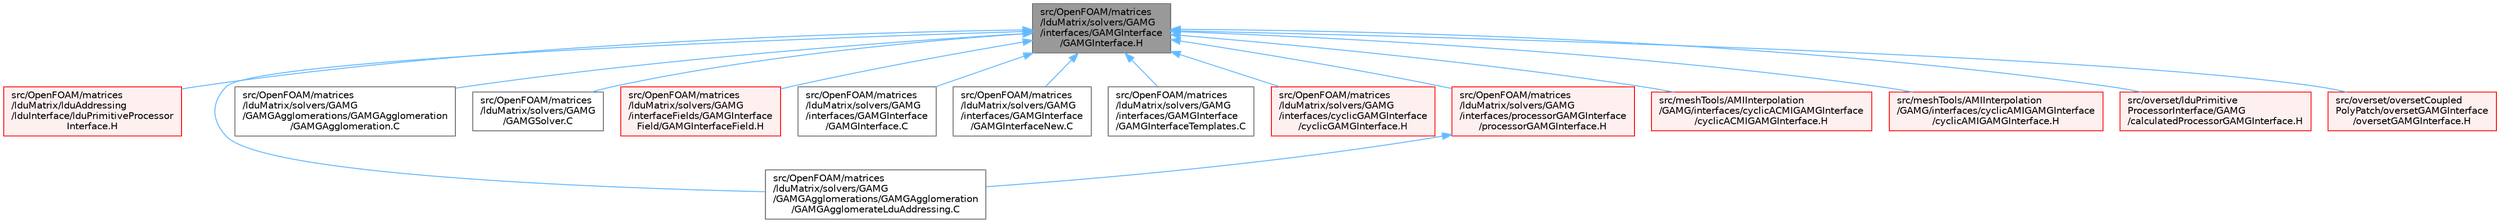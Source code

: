 digraph "src/OpenFOAM/matrices/lduMatrix/solvers/GAMG/interfaces/GAMGInterface/GAMGInterface.H"
{
 // LATEX_PDF_SIZE
  bgcolor="transparent";
  edge [fontname=Helvetica,fontsize=10,labelfontname=Helvetica,labelfontsize=10];
  node [fontname=Helvetica,fontsize=10,shape=box,height=0.2,width=0.4];
  Node1 [id="Node000001",label="src/OpenFOAM/matrices\l/lduMatrix/solvers/GAMG\l/interfaces/GAMGInterface\l/GAMGInterface.H",height=0.2,width=0.4,color="gray40", fillcolor="grey60", style="filled", fontcolor="black",tooltip=" "];
  Node1 -> Node2 [id="edge1_Node000001_Node000002",dir="back",color="steelblue1",style="solid",tooltip=" "];
  Node2 [id="Node000002",label="src/OpenFOAM/matrices\l/lduMatrix/lduAddressing\l/lduInterface/lduPrimitiveProcessor\lInterface.H",height=0.2,width=0.4,color="red", fillcolor="#FFF0F0", style="filled",URL="$lduPrimitiveProcessorInterface_8H.html",tooltip=" "];
  Node1 -> Node16 [id="edge2_Node000001_Node000016",dir="back",color="steelblue1",style="solid",tooltip=" "];
  Node16 [id="Node000016",label="src/OpenFOAM/matrices\l/lduMatrix/solvers/GAMG\l/GAMGAgglomerations/GAMGAgglomeration\l/GAMGAgglomerateLduAddressing.C",height=0.2,width=0.4,color="grey40", fillcolor="white", style="filled",URL="$GAMGAgglomerateLduAddressing_8C.html",tooltip=" "];
  Node1 -> Node17 [id="edge3_Node000001_Node000017",dir="back",color="steelblue1",style="solid",tooltip=" "];
  Node17 [id="Node000017",label="src/OpenFOAM/matrices\l/lduMatrix/solvers/GAMG\l/GAMGAgglomerations/GAMGAgglomeration\l/GAMGAgglomeration.C",height=0.2,width=0.4,color="grey40", fillcolor="white", style="filled",URL="$GAMGAgglomeration_8C.html",tooltip=" "];
  Node1 -> Node18 [id="edge4_Node000001_Node000018",dir="back",color="steelblue1",style="solid",tooltip=" "];
  Node18 [id="Node000018",label="src/OpenFOAM/matrices\l/lduMatrix/solvers/GAMG\l/GAMGSolver.C",height=0.2,width=0.4,color="grey40", fillcolor="white", style="filled",URL="$GAMGSolver_8C.html",tooltip=" "];
  Node1 -> Node19 [id="edge5_Node000001_Node000019",dir="back",color="steelblue1",style="solid",tooltip=" "];
  Node19 [id="Node000019",label="src/OpenFOAM/matrices\l/lduMatrix/solvers/GAMG\l/interfaceFields/GAMGInterface\lField/GAMGInterfaceField.H",height=0.2,width=0.4,color="red", fillcolor="#FFF0F0", style="filled",URL="$GAMGInterfaceField_8H.html",tooltip=" "];
  Node1 -> Node37 [id="edge6_Node000001_Node000037",dir="back",color="steelblue1",style="solid",tooltip=" "];
  Node37 [id="Node000037",label="src/OpenFOAM/matrices\l/lduMatrix/solvers/GAMG\l/interfaces/GAMGInterface\l/GAMGInterface.C",height=0.2,width=0.4,color="grey40", fillcolor="white", style="filled",URL="$GAMGInterface_8C.html",tooltip=" "];
  Node1 -> Node38 [id="edge7_Node000001_Node000038",dir="back",color="steelblue1",style="solid",tooltip=" "];
  Node38 [id="Node000038",label="src/OpenFOAM/matrices\l/lduMatrix/solvers/GAMG\l/interfaces/GAMGInterface\l/GAMGInterfaceNew.C",height=0.2,width=0.4,color="grey40", fillcolor="white", style="filled",URL="$GAMGInterfaceNew_8C.html",tooltip=" "];
  Node1 -> Node39 [id="edge8_Node000001_Node000039",dir="back",color="steelblue1",style="solid",tooltip=" "];
  Node39 [id="Node000039",label="src/OpenFOAM/matrices\l/lduMatrix/solvers/GAMG\l/interfaces/GAMGInterface\l/GAMGInterfaceTemplates.C",height=0.2,width=0.4,color="grey40", fillcolor="white", style="filled",URL="$GAMGInterfaceTemplates_8C.html",tooltip=" "];
  Node1 -> Node40 [id="edge9_Node000001_Node000040",dir="back",color="steelblue1",style="solid",tooltip=" "];
  Node40 [id="Node000040",label="src/OpenFOAM/matrices\l/lduMatrix/solvers/GAMG\l/interfaces/cyclicGAMGInterface\l/cyclicGAMGInterface.H",height=0.2,width=0.4,color="red", fillcolor="#FFF0F0", style="filled",URL="$cyclicGAMGInterface_8H.html",tooltip=" "];
  Node1 -> Node42 [id="edge10_Node000001_Node000042",dir="back",color="steelblue1",style="solid",tooltip=" "];
  Node42 [id="Node000042",label="src/OpenFOAM/matrices\l/lduMatrix/solvers/GAMG\l/interfaces/processorGAMGInterface\l/processorGAMGInterface.H",height=0.2,width=0.4,color="red", fillcolor="#FFF0F0", style="filled",URL="$processorGAMGInterface_8H.html",tooltip=" "];
  Node42 -> Node16 [id="edge11_Node000042_Node000016",dir="back",color="steelblue1",style="solid",tooltip=" "];
  Node1 -> Node48 [id="edge12_Node000001_Node000048",dir="back",color="steelblue1",style="solid",tooltip=" "];
  Node48 [id="Node000048",label="src/meshTools/AMIInterpolation\l/GAMG/interfaces/cyclicACMIGAMGInterface\l/cyclicACMIGAMGInterface.H",height=0.2,width=0.4,color="red", fillcolor="#FFF0F0", style="filled",URL="$cyclicACMIGAMGInterface_8H.html",tooltip=" "];
  Node1 -> Node50 [id="edge13_Node000001_Node000050",dir="back",color="steelblue1",style="solid",tooltip=" "];
  Node50 [id="Node000050",label="src/meshTools/AMIInterpolation\l/GAMG/interfaces/cyclicAMIGAMGInterface\l/cyclicAMIGAMGInterface.H",height=0.2,width=0.4,color="red", fillcolor="#FFF0F0", style="filled",URL="$cyclicAMIGAMGInterface_8H.html",tooltip=" "];
  Node1 -> Node52 [id="edge14_Node000001_Node000052",dir="back",color="steelblue1",style="solid",tooltip=" "];
  Node52 [id="Node000052",label="src/overset/lduPrimitive\lProcessorInterface/GAMG\l/calculatedProcessorGAMGInterface.H",height=0.2,width=0.4,color="red", fillcolor="#FFF0F0", style="filled",URL="$calculatedProcessorGAMGInterface_8H.html",tooltip=" "];
  Node1 -> Node54 [id="edge15_Node000001_Node000054",dir="back",color="steelblue1",style="solid",tooltip=" "];
  Node54 [id="Node000054",label="src/overset/oversetCoupled\lPolyPatch/oversetGAMGInterface\l/oversetGAMGInterface.H",height=0.2,width=0.4,color="red", fillcolor="#FFF0F0", style="filled",URL="$oversetGAMGInterface_8H.html",tooltip=" "];
}
